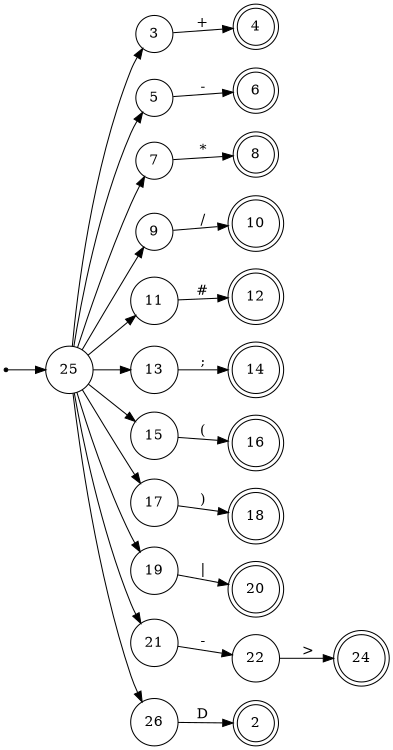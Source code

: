 digraph finite_state_machine {
rankdir=LR;
size="8,5"
node [shape = doublecircle]; 2;
node [shape = doublecircle]; 4;
node [shape = doublecircle]; 6;
node [shape = doublecircle]; 8;
node [shape = doublecircle]; 10;
node [shape = doublecircle]; 12;
node [shape = doublecircle]; 14;
node [shape = doublecircle]; 16;
node [shape = doublecircle]; 18;
node [shape = doublecircle]; 20;
node [shape = doublecircle]; 24;
node [shape = point ]; qi;
node [shape = circle];
qi -> 25;
3 -> 4 [ label = "+"] 5 -> 6 [ label = "-"] 7 -> 8 [ label = "*"] 9 -> 10 [ label = "/"] 11 -> 12 [ label = "#"] 13 -> 14 [ label = ";"] 15 -> 16 [ label = "("] 17 -> 18 [ label = ")"] 19 -> 20 [ label = "|"] 21 -> 22 [ label = "-"] 22 -> 24 [ label = ">"] 25 -> 26 [ label = ""] 25 -> 3 [ label = ""] 25 -> 5 [ label = ""] 25 -> 7 [ label = ""] 25 -> 9 [ label = ""] 25 -> 11 [ label = ""] 25 -> 13 [ label = ""] 25 -> 15 [ label = ""] 25 -> 17 [ label = ""] 25 -> 19 [ label = ""] 25 -> 21 [ label = ""] 26 -> 2 [ label = "D"] }